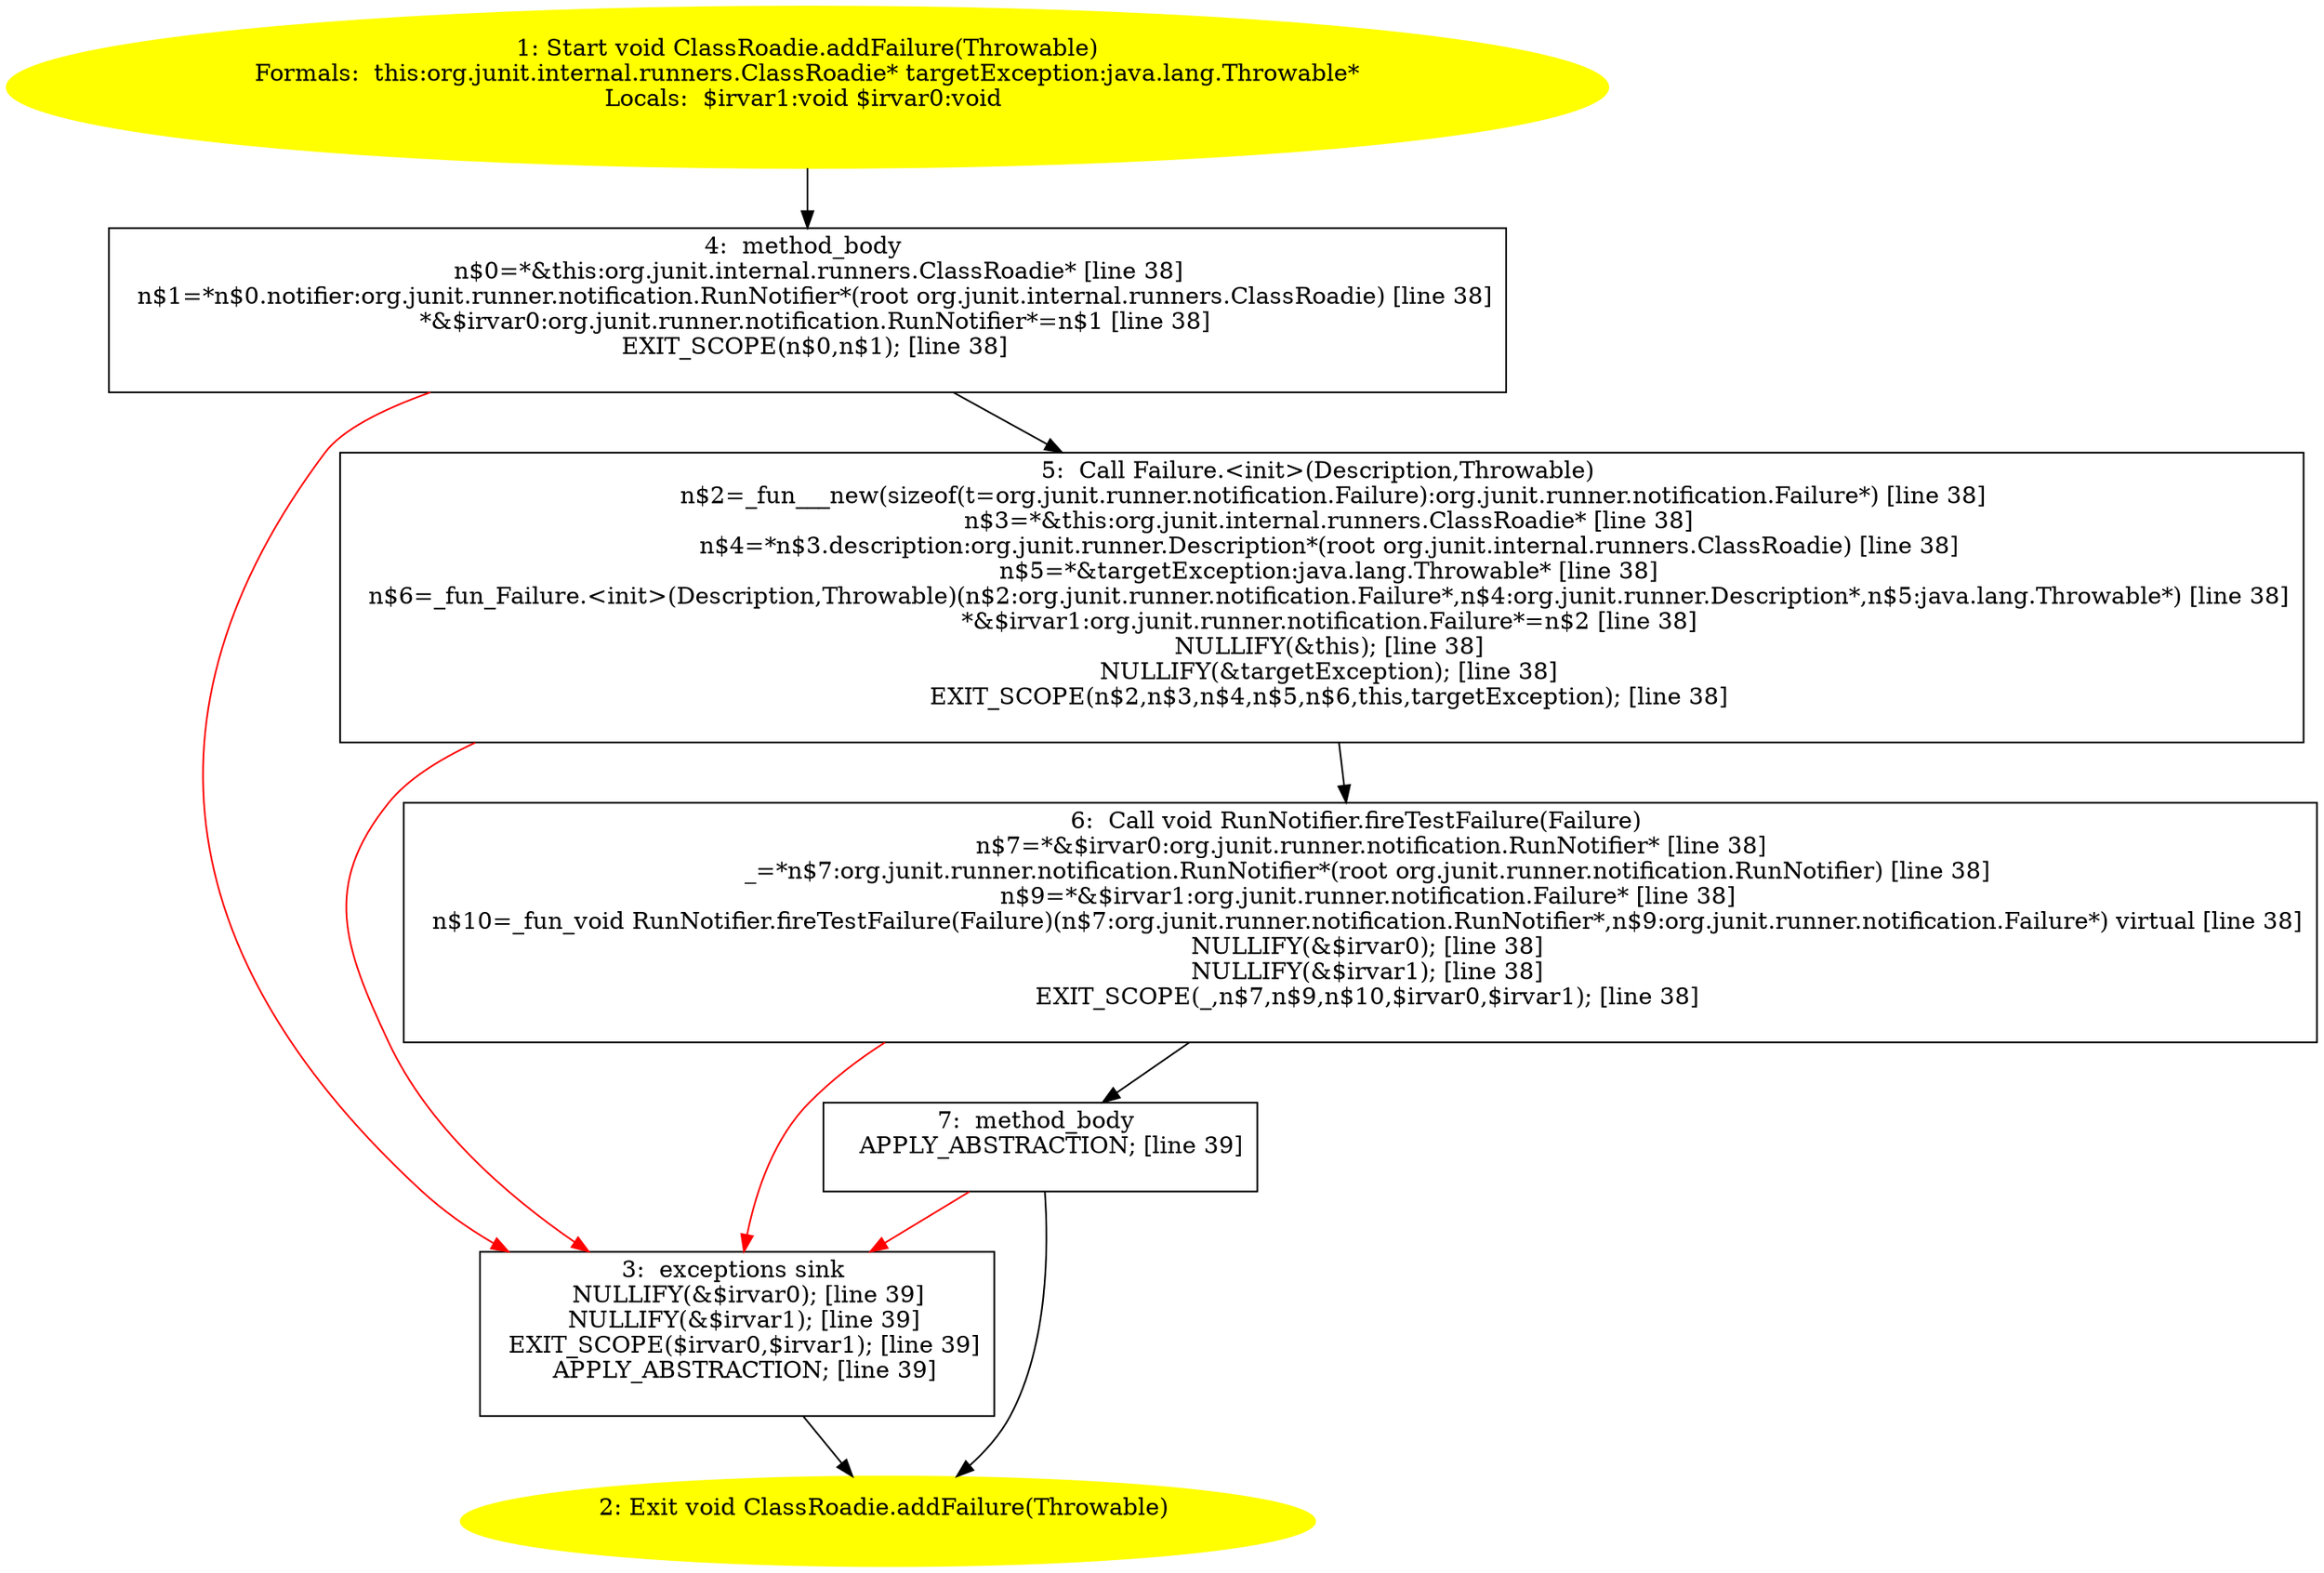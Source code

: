/* @generated */
digraph cfg {
"org.junit.internal.runners.ClassRoadie.addFailure(java.lang.Throwable):void.3dd991b2b916db4adc5a978fd7fa31ef_1" [label="1: Start void ClassRoadie.addFailure(Throwable)\nFormals:  this:org.junit.internal.runners.ClassRoadie* targetException:java.lang.Throwable*\nLocals:  $irvar1:void $irvar0:void \n  " color=yellow style=filled]
	

	 "org.junit.internal.runners.ClassRoadie.addFailure(java.lang.Throwable):void.3dd991b2b916db4adc5a978fd7fa31ef_1" -> "org.junit.internal.runners.ClassRoadie.addFailure(java.lang.Throwable):void.3dd991b2b916db4adc5a978fd7fa31ef_4" ;
"org.junit.internal.runners.ClassRoadie.addFailure(java.lang.Throwable):void.3dd991b2b916db4adc5a978fd7fa31ef_2" [label="2: Exit void ClassRoadie.addFailure(Throwable) \n  " color=yellow style=filled]
	

"org.junit.internal.runners.ClassRoadie.addFailure(java.lang.Throwable):void.3dd991b2b916db4adc5a978fd7fa31ef_3" [label="3:  exceptions sink \n   NULLIFY(&$irvar0); [line 39]\n  NULLIFY(&$irvar1); [line 39]\n  EXIT_SCOPE($irvar0,$irvar1); [line 39]\n  APPLY_ABSTRACTION; [line 39]\n " shape="box"]
	

	 "org.junit.internal.runners.ClassRoadie.addFailure(java.lang.Throwable):void.3dd991b2b916db4adc5a978fd7fa31ef_3" -> "org.junit.internal.runners.ClassRoadie.addFailure(java.lang.Throwable):void.3dd991b2b916db4adc5a978fd7fa31ef_2" ;
"org.junit.internal.runners.ClassRoadie.addFailure(java.lang.Throwable):void.3dd991b2b916db4adc5a978fd7fa31ef_4" [label="4:  method_body \n   n$0=*&this:org.junit.internal.runners.ClassRoadie* [line 38]\n  n$1=*n$0.notifier:org.junit.runner.notification.RunNotifier*(root org.junit.internal.runners.ClassRoadie) [line 38]\n  *&$irvar0:org.junit.runner.notification.RunNotifier*=n$1 [line 38]\n  EXIT_SCOPE(n$0,n$1); [line 38]\n " shape="box"]
	

	 "org.junit.internal.runners.ClassRoadie.addFailure(java.lang.Throwable):void.3dd991b2b916db4adc5a978fd7fa31ef_4" -> "org.junit.internal.runners.ClassRoadie.addFailure(java.lang.Throwable):void.3dd991b2b916db4adc5a978fd7fa31ef_5" ;
	 "org.junit.internal.runners.ClassRoadie.addFailure(java.lang.Throwable):void.3dd991b2b916db4adc5a978fd7fa31ef_4" -> "org.junit.internal.runners.ClassRoadie.addFailure(java.lang.Throwable):void.3dd991b2b916db4adc5a978fd7fa31ef_3" [color="red" ];
"org.junit.internal.runners.ClassRoadie.addFailure(java.lang.Throwable):void.3dd991b2b916db4adc5a978fd7fa31ef_5" [label="5:  Call Failure.<init>(Description,Throwable) \n   n$2=_fun___new(sizeof(t=org.junit.runner.notification.Failure):org.junit.runner.notification.Failure*) [line 38]\n  n$3=*&this:org.junit.internal.runners.ClassRoadie* [line 38]\n  n$4=*n$3.description:org.junit.runner.Description*(root org.junit.internal.runners.ClassRoadie) [line 38]\n  n$5=*&targetException:java.lang.Throwable* [line 38]\n  n$6=_fun_Failure.<init>(Description,Throwable)(n$2:org.junit.runner.notification.Failure*,n$4:org.junit.runner.Description*,n$5:java.lang.Throwable*) [line 38]\n  *&$irvar1:org.junit.runner.notification.Failure*=n$2 [line 38]\n  NULLIFY(&this); [line 38]\n  NULLIFY(&targetException); [line 38]\n  EXIT_SCOPE(n$2,n$3,n$4,n$5,n$6,this,targetException); [line 38]\n " shape="box"]
	

	 "org.junit.internal.runners.ClassRoadie.addFailure(java.lang.Throwable):void.3dd991b2b916db4adc5a978fd7fa31ef_5" -> "org.junit.internal.runners.ClassRoadie.addFailure(java.lang.Throwable):void.3dd991b2b916db4adc5a978fd7fa31ef_6" ;
	 "org.junit.internal.runners.ClassRoadie.addFailure(java.lang.Throwable):void.3dd991b2b916db4adc5a978fd7fa31ef_5" -> "org.junit.internal.runners.ClassRoadie.addFailure(java.lang.Throwable):void.3dd991b2b916db4adc5a978fd7fa31ef_3" [color="red" ];
"org.junit.internal.runners.ClassRoadie.addFailure(java.lang.Throwable):void.3dd991b2b916db4adc5a978fd7fa31ef_6" [label="6:  Call void RunNotifier.fireTestFailure(Failure) \n   n$7=*&$irvar0:org.junit.runner.notification.RunNotifier* [line 38]\n  _=*n$7:org.junit.runner.notification.RunNotifier*(root org.junit.runner.notification.RunNotifier) [line 38]\n  n$9=*&$irvar1:org.junit.runner.notification.Failure* [line 38]\n  n$10=_fun_void RunNotifier.fireTestFailure(Failure)(n$7:org.junit.runner.notification.RunNotifier*,n$9:org.junit.runner.notification.Failure*) virtual [line 38]\n  NULLIFY(&$irvar0); [line 38]\n  NULLIFY(&$irvar1); [line 38]\n  EXIT_SCOPE(_,n$7,n$9,n$10,$irvar0,$irvar1); [line 38]\n " shape="box"]
	

	 "org.junit.internal.runners.ClassRoadie.addFailure(java.lang.Throwable):void.3dd991b2b916db4adc5a978fd7fa31ef_6" -> "org.junit.internal.runners.ClassRoadie.addFailure(java.lang.Throwable):void.3dd991b2b916db4adc5a978fd7fa31ef_7" ;
	 "org.junit.internal.runners.ClassRoadie.addFailure(java.lang.Throwable):void.3dd991b2b916db4adc5a978fd7fa31ef_6" -> "org.junit.internal.runners.ClassRoadie.addFailure(java.lang.Throwable):void.3dd991b2b916db4adc5a978fd7fa31ef_3" [color="red" ];
"org.junit.internal.runners.ClassRoadie.addFailure(java.lang.Throwable):void.3dd991b2b916db4adc5a978fd7fa31ef_7" [label="7:  method_body \n   APPLY_ABSTRACTION; [line 39]\n " shape="box"]
	

	 "org.junit.internal.runners.ClassRoadie.addFailure(java.lang.Throwable):void.3dd991b2b916db4adc5a978fd7fa31ef_7" -> "org.junit.internal.runners.ClassRoadie.addFailure(java.lang.Throwable):void.3dd991b2b916db4adc5a978fd7fa31ef_2" ;
	 "org.junit.internal.runners.ClassRoadie.addFailure(java.lang.Throwable):void.3dd991b2b916db4adc5a978fd7fa31ef_7" -> "org.junit.internal.runners.ClassRoadie.addFailure(java.lang.Throwable):void.3dd991b2b916db4adc5a978fd7fa31ef_3" [color="red" ];
}
